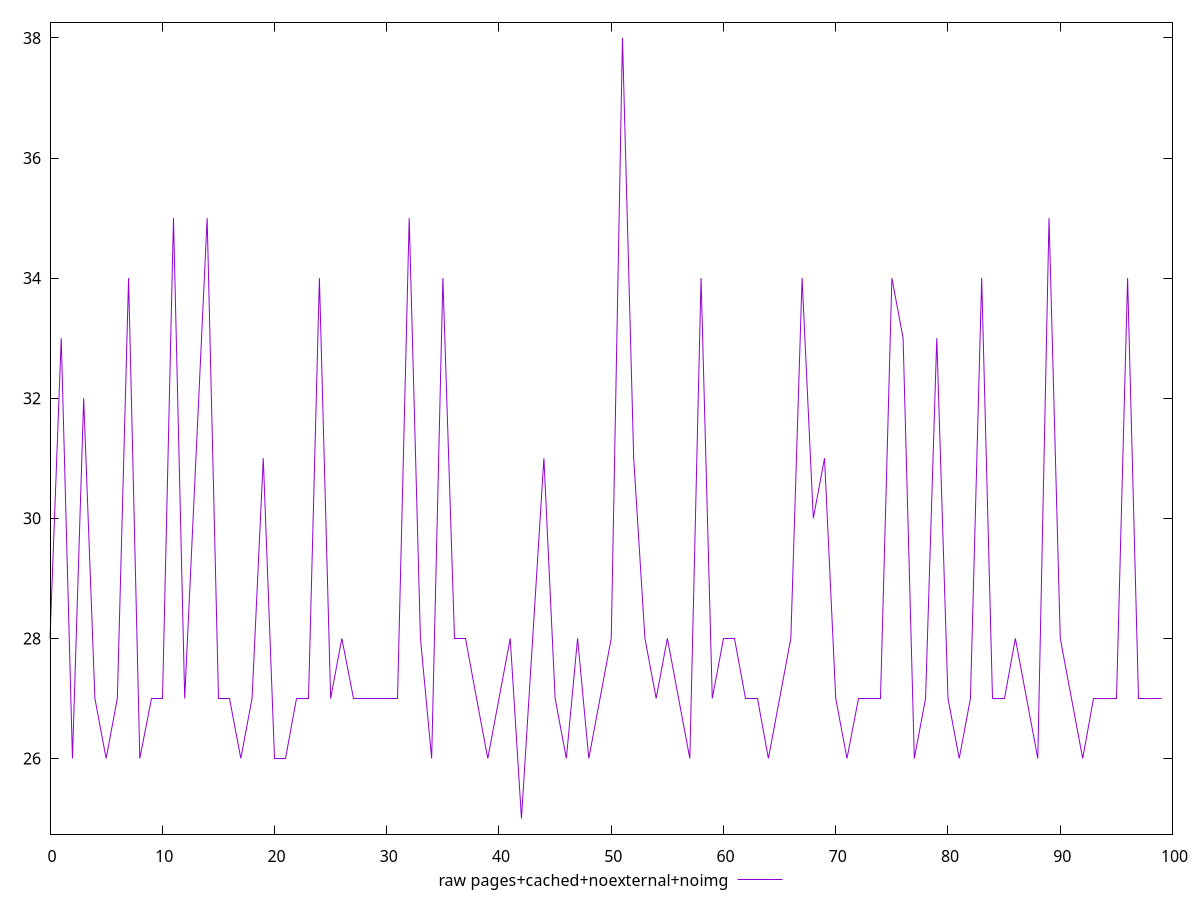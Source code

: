 $_rawPagesCachedNoexternalNoimg <<EOF
28
33
26
32
27
26
27
34
26
27
27
35
27
31
35
27
27
26
27
31
26
26
27
27
34
27
28
27
27
27
27
27
35
28
26
34
28
28
27
26
27
28
25
28
31
27
26
28
26
27
28
38
31
28
27
28
27
26
34
27
28
28
27
27
26
27
28
34
30
31
27
26
27
27
27
34
33
26
27
33
27
26
27
34
27
27
28
27
26
35
28
27
26
27
27
27
34
27
27
27
EOF
set key outside below
set terminal pngcairo
set output "report_00006_2020-11-02T20-21-41.718Z/max-potential-fid/pages+cached+noexternal+noimg//raw.png"
set yrange [24.74:38.26]
plot $_rawPagesCachedNoexternalNoimg title "raw pages+cached+noexternal+noimg" with line ,